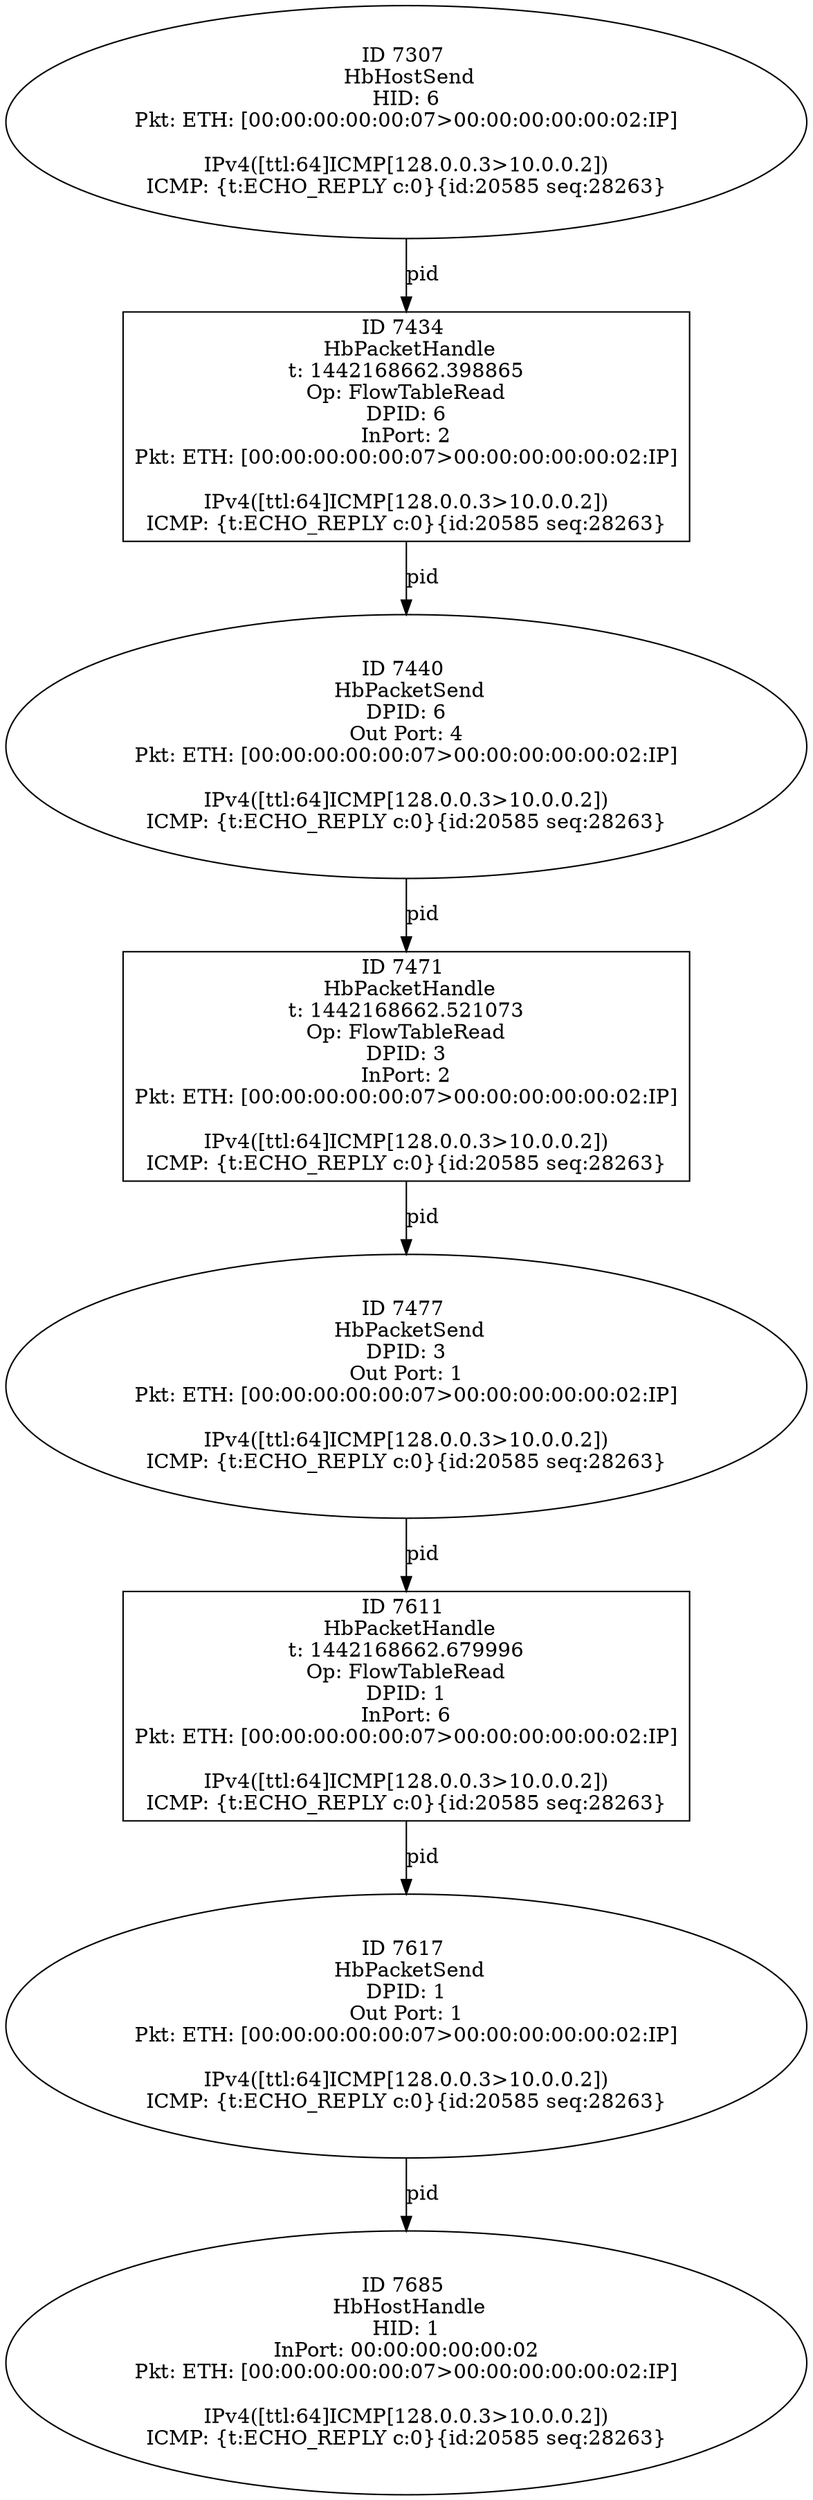 strict digraph G {
7617 [shape=oval, event=<hb_events.HbPacketSend object at 0x10bcb59d0>, label="ID 7617 
 HbPacketSend
DPID: 1
Out Port: 1
Pkt: ETH: [00:00:00:00:00:07>00:00:00:00:00:02:IP]

IPv4([ttl:64]ICMP[128.0.0.3>10.0.0.2])
ICMP: {t:ECHO_REPLY c:0}{id:20585 seq:28263}"];
7685 [shape=oval, event=<hb_events.HbHostHandle object at 0x10bcfd0d0>, label="ID 7685 
 HbHostHandle
HID: 1
InPort: 00:00:00:00:00:02
Pkt: ETH: [00:00:00:00:00:07>00:00:00:00:00:02:IP]

IPv4([ttl:64]ICMP[128.0.0.3>10.0.0.2])
ICMP: {t:ECHO_REPLY c:0}{id:20585 seq:28263}"];
7434 [shape=box, event=<hb_events.HbPacketHandle object at 0x10bc2a450>, label="ID 7434 
 HbPacketHandle
t: 1442168662.398865
Op: FlowTableRead
DPID: 6
InPort: 2
Pkt: ETH: [00:00:00:00:00:07>00:00:00:00:00:02:IP]

IPv4([ttl:64]ICMP[128.0.0.3>10.0.0.2])
ICMP: {t:ECHO_REPLY c:0}{id:20585 seq:28263}"];
7307 [shape=oval, event=<hb_events.HbHostSend object at 0x10bbb7210>, label="ID 7307 
 HbHostSend
HID: 6
Pkt: ETH: [00:00:00:00:00:07>00:00:00:00:00:02:IP]

IPv4([ttl:64]ICMP[128.0.0.3>10.0.0.2])
ICMP: {t:ECHO_REPLY c:0}{id:20585 seq:28263}"];
7471 [shape=box, event=<hb_events.HbPacketHandle object at 0x10bc4bbd0>, label="ID 7471 
 HbPacketHandle
t: 1442168662.521073
Op: FlowTableRead
DPID: 3
InPort: 2
Pkt: ETH: [00:00:00:00:00:07>00:00:00:00:00:02:IP]

IPv4([ttl:64]ICMP[128.0.0.3>10.0.0.2])
ICMP: {t:ECHO_REPLY c:0}{id:20585 seq:28263}"];
7440 [shape=oval, event=<hb_events.HbPacketSend object at 0x10bc2a390>, label="ID 7440 
 HbPacketSend
DPID: 6
Out Port: 4
Pkt: ETH: [00:00:00:00:00:07>00:00:00:00:00:02:IP]

IPv4([ttl:64]ICMP[128.0.0.3>10.0.0.2])
ICMP: {t:ECHO_REPLY c:0}{id:20585 seq:28263}"];
7477 [shape=oval, event=<hb_events.HbPacketSend object at 0x10bc52290>, label="ID 7477 
 HbPacketSend
DPID: 3
Out Port: 1
Pkt: ETH: [00:00:00:00:00:07>00:00:00:00:00:02:IP]

IPv4([ttl:64]ICMP[128.0.0.3>10.0.0.2])
ICMP: {t:ECHO_REPLY c:0}{id:20585 seq:28263}"];
7611 [shape=box, event=<hb_events.HbPacketHandle object at 0x10bcd2050>, label="ID 7611 
 HbPacketHandle
t: 1442168662.679996
Op: FlowTableRead
DPID: 1
InPort: 6
Pkt: ETH: [00:00:00:00:00:07>00:00:00:00:00:02:IP]

IPv4([ttl:64]ICMP[128.0.0.3>10.0.0.2])
ICMP: {t:ECHO_REPLY c:0}{id:20585 seq:28263}"];
7617 -> 7685  [rel=pid, label=pid];
7434 -> 7440  [rel=pid, label=pid];
7307 -> 7434  [rel=pid, label=pid];
7471 -> 7477  [rel=pid, label=pid];
7440 -> 7471  [rel=pid, label=pid];
7477 -> 7611  [rel=pid, label=pid];
7611 -> 7617  [rel=pid, label=pid];
}
